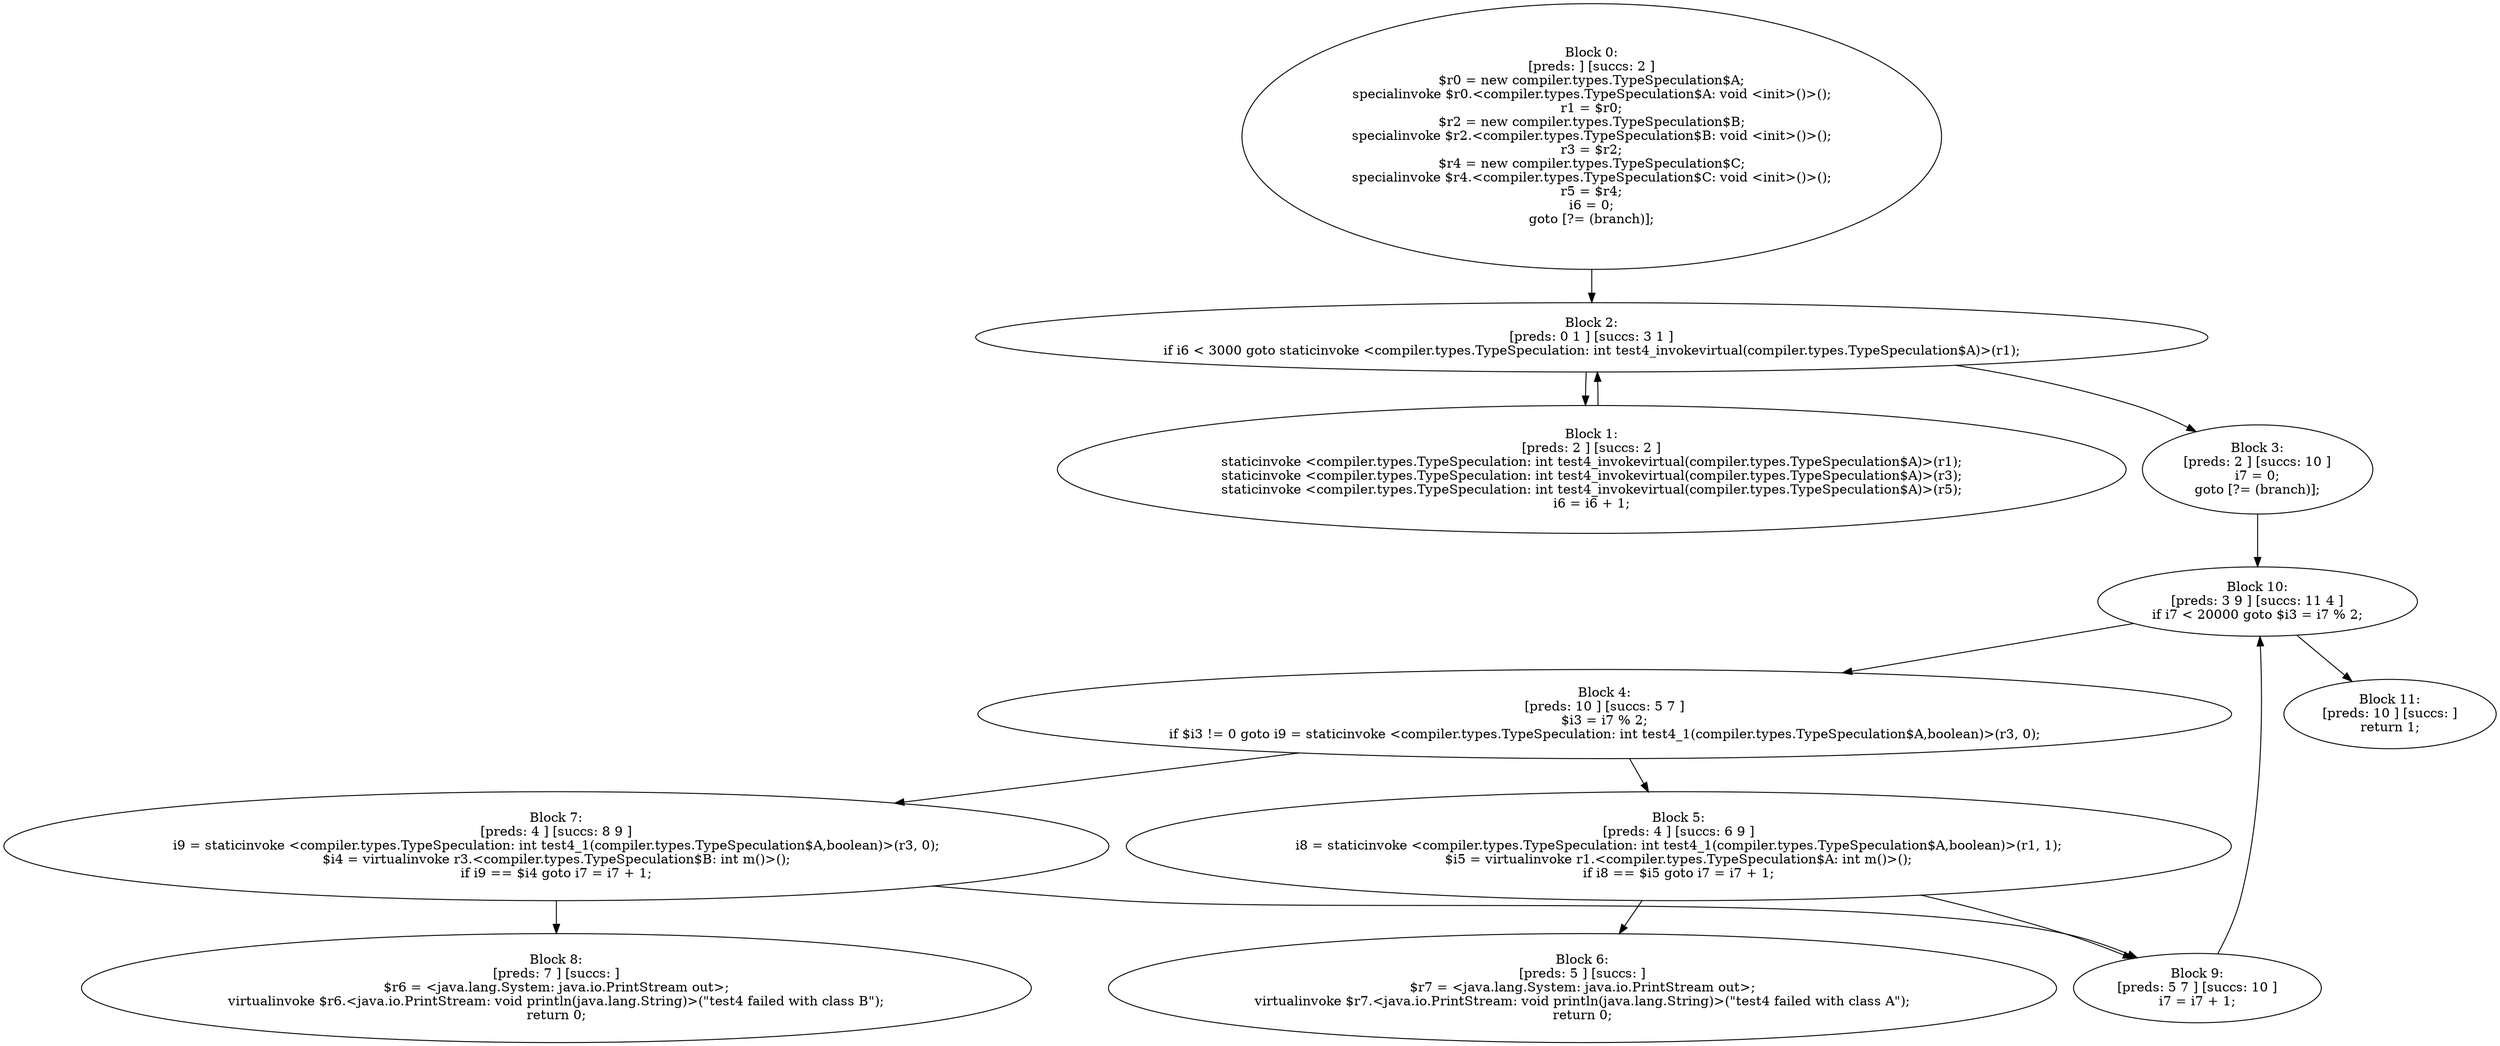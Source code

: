 digraph "unitGraph" {
    "Block 0:
[preds: ] [succs: 2 ]
$r0 = new compiler.types.TypeSpeculation$A;
specialinvoke $r0.<compiler.types.TypeSpeculation$A: void <init>()>();
r1 = $r0;
$r2 = new compiler.types.TypeSpeculation$B;
specialinvoke $r2.<compiler.types.TypeSpeculation$B: void <init>()>();
r3 = $r2;
$r4 = new compiler.types.TypeSpeculation$C;
specialinvoke $r4.<compiler.types.TypeSpeculation$C: void <init>()>();
r5 = $r4;
i6 = 0;
goto [?= (branch)];
"
    "Block 1:
[preds: 2 ] [succs: 2 ]
staticinvoke <compiler.types.TypeSpeculation: int test4_invokevirtual(compiler.types.TypeSpeculation$A)>(r1);
staticinvoke <compiler.types.TypeSpeculation: int test4_invokevirtual(compiler.types.TypeSpeculation$A)>(r3);
staticinvoke <compiler.types.TypeSpeculation: int test4_invokevirtual(compiler.types.TypeSpeculation$A)>(r5);
i6 = i6 + 1;
"
    "Block 2:
[preds: 0 1 ] [succs: 3 1 ]
if i6 < 3000 goto staticinvoke <compiler.types.TypeSpeculation: int test4_invokevirtual(compiler.types.TypeSpeculation$A)>(r1);
"
    "Block 3:
[preds: 2 ] [succs: 10 ]
i7 = 0;
goto [?= (branch)];
"
    "Block 4:
[preds: 10 ] [succs: 5 7 ]
$i3 = i7 % 2;
if $i3 != 0 goto i9 = staticinvoke <compiler.types.TypeSpeculation: int test4_1(compiler.types.TypeSpeculation$A,boolean)>(r3, 0);
"
    "Block 5:
[preds: 4 ] [succs: 6 9 ]
i8 = staticinvoke <compiler.types.TypeSpeculation: int test4_1(compiler.types.TypeSpeculation$A,boolean)>(r1, 1);
$i5 = virtualinvoke r1.<compiler.types.TypeSpeculation$A: int m()>();
if i8 == $i5 goto i7 = i7 + 1;
"
    "Block 6:
[preds: 5 ] [succs: ]
$r7 = <java.lang.System: java.io.PrintStream out>;
virtualinvoke $r7.<java.io.PrintStream: void println(java.lang.String)>(\"test4 failed with class A\");
return 0;
"
    "Block 7:
[preds: 4 ] [succs: 8 9 ]
i9 = staticinvoke <compiler.types.TypeSpeculation: int test4_1(compiler.types.TypeSpeculation$A,boolean)>(r3, 0);
$i4 = virtualinvoke r3.<compiler.types.TypeSpeculation$B: int m()>();
if i9 == $i4 goto i7 = i7 + 1;
"
    "Block 8:
[preds: 7 ] [succs: ]
$r6 = <java.lang.System: java.io.PrintStream out>;
virtualinvoke $r6.<java.io.PrintStream: void println(java.lang.String)>(\"test4 failed with class B\");
return 0;
"
    "Block 9:
[preds: 5 7 ] [succs: 10 ]
i7 = i7 + 1;
"
    "Block 10:
[preds: 3 9 ] [succs: 11 4 ]
if i7 < 20000 goto $i3 = i7 % 2;
"
    "Block 11:
[preds: 10 ] [succs: ]
return 1;
"
    "Block 0:
[preds: ] [succs: 2 ]
$r0 = new compiler.types.TypeSpeculation$A;
specialinvoke $r0.<compiler.types.TypeSpeculation$A: void <init>()>();
r1 = $r0;
$r2 = new compiler.types.TypeSpeculation$B;
specialinvoke $r2.<compiler.types.TypeSpeculation$B: void <init>()>();
r3 = $r2;
$r4 = new compiler.types.TypeSpeculation$C;
specialinvoke $r4.<compiler.types.TypeSpeculation$C: void <init>()>();
r5 = $r4;
i6 = 0;
goto [?= (branch)];
"->"Block 2:
[preds: 0 1 ] [succs: 3 1 ]
if i6 < 3000 goto staticinvoke <compiler.types.TypeSpeculation: int test4_invokevirtual(compiler.types.TypeSpeculation$A)>(r1);
";
    "Block 1:
[preds: 2 ] [succs: 2 ]
staticinvoke <compiler.types.TypeSpeculation: int test4_invokevirtual(compiler.types.TypeSpeculation$A)>(r1);
staticinvoke <compiler.types.TypeSpeculation: int test4_invokevirtual(compiler.types.TypeSpeculation$A)>(r3);
staticinvoke <compiler.types.TypeSpeculation: int test4_invokevirtual(compiler.types.TypeSpeculation$A)>(r5);
i6 = i6 + 1;
"->"Block 2:
[preds: 0 1 ] [succs: 3 1 ]
if i6 < 3000 goto staticinvoke <compiler.types.TypeSpeculation: int test4_invokevirtual(compiler.types.TypeSpeculation$A)>(r1);
";
    "Block 2:
[preds: 0 1 ] [succs: 3 1 ]
if i6 < 3000 goto staticinvoke <compiler.types.TypeSpeculation: int test4_invokevirtual(compiler.types.TypeSpeculation$A)>(r1);
"->"Block 3:
[preds: 2 ] [succs: 10 ]
i7 = 0;
goto [?= (branch)];
";
    "Block 2:
[preds: 0 1 ] [succs: 3 1 ]
if i6 < 3000 goto staticinvoke <compiler.types.TypeSpeculation: int test4_invokevirtual(compiler.types.TypeSpeculation$A)>(r1);
"->"Block 1:
[preds: 2 ] [succs: 2 ]
staticinvoke <compiler.types.TypeSpeculation: int test4_invokevirtual(compiler.types.TypeSpeculation$A)>(r1);
staticinvoke <compiler.types.TypeSpeculation: int test4_invokevirtual(compiler.types.TypeSpeculation$A)>(r3);
staticinvoke <compiler.types.TypeSpeculation: int test4_invokevirtual(compiler.types.TypeSpeculation$A)>(r5);
i6 = i6 + 1;
";
    "Block 3:
[preds: 2 ] [succs: 10 ]
i7 = 0;
goto [?= (branch)];
"->"Block 10:
[preds: 3 9 ] [succs: 11 4 ]
if i7 < 20000 goto $i3 = i7 % 2;
";
    "Block 4:
[preds: 10 ] [succs: 5 7 ]
$i3 = i7 % 2;
if $i3 != 0 goto i9 = staticinvoke <compiler.types.TypeSpeculation: int test4_1(compiler.types.TypeSpeculation$A,boolean)>(r3, 0);
"->"Block 5:
[preds: 4 ] [succs: 6 9 ]
i8 = staticinvoke <compiler.types.TypeSpeculation: int test4_1(compiler.types.TypeSpeculation$A,boolean)>(r1, 1);
$i5 = virtualinvoke r1.<compiler.types.TypeSpeculation$A: int m()>();
if i8 == $i5 goto i7 = i7 + 1;
";
    "Block 4:
[preds: 10 ] [succs: 5 7 ]
$i3 = i7 % 2;
if $i3 != 0 goto i9 = staticinvoke <compiler.types.TypeSpeculation: int test4_1(compiler.types.TypeSpeculation$A,boolean)>(r3, 0);
"->"Block 7:
[preds: 4 ] [succs: 8 9 ]
i9 = staticinvoke <compiler.types.TypeSpeculation: int test4_1(compiler.types.TypeSpeculation$A,boolean)>(r3, 0);
$i4 = virtualinvoke r3.<compiler.types.TypeSpeculation$B: int m()>();
if i9 == $i4 goto i7 = i7 + 1;
";
    "Block 5:
[preds: 4 ] [succs: 6 9 ]
i8 = staticinvoke <compiler.types.TypeSpeculation: int test4_1(compiler.types.TypeSpeculation$A,boolean)>(r1, 1);
$i5 = virtualinvoke r1.<compiler.types.TypeSpeculation$A: int m()>();
if i8 == $i5 goto i7 = i7 + 1;
"->"Block 6:
[preds: 5 ] [succs: ]
$r7 = <java.lang.System: java.io.PrintStream out>;
virtualinvoke $r7.<java.io.PrintStream: void println(java.lang.String)>(\"test4 failed with class A\");
return 0;
";
    "Block 5:
[preds: 4 ] [succs: 6 9 ]
i8 = staticinvoke <compiler.types.TypeSpeculation: int test4_1(compiler.types.TypeSpeculation$A,boolean)>(r1, 1);
$i5 = virtualinvoke r1.<compiler.types.TypeSpeculation$A: int m()>();
if i8 == $i5 goto i7 = i7 + 1;
"->"Block 9:
[preds: 5 7 ] [succs: 10 ]
i7 = i7 + 1;
";
    "Block 7:
[preds: 4 ] [succs: 8 9 ]
i9 = staticinvoke <compiler.types.TypeSpeculation: int test4_1(compiler.types.TypeSpeculation$A,boolean)>(r3, 0);
$i4 = virtualinvoke r3.<compiler.types.TypeSpeculation$B: int m()>();
if i9 == $i4 goto i7 = i7 + 1;
"->"Block 8:
[preds: 7 ] [succs: ]
$r6 = <java.lang.System: java.io.PrintStream out>;
virtualinvoke $r6.<java.io.PrintStream: void println(java.lang.String)>(\"test4 failed with class B\");
return 0;
";
    "Block 7:
[preds: 4 ] [succs: 8 9 ]
i9 = staticinvoke <compiler.types.TypeSpeculation: int test4_1(compiler.types.TypeSpeculation$A,boolean)>(r3, 0);
$i4 = virtualinvoke r3.<compiler.types.TypeSpeculation$B: int m()>();
if i9 == $i4 goto i7 = i7 + 1;
"->"Block 9:
[preds: 5 7 ] [succs: 10 ]
i7 = i7 + 1;
";
    "Block 9:
[preds: 5 7 ] [succs: 10 ]
i7 = i7 + 1;
"->"Block 10:
[preds: 3 9 ] [succs: 11 4 ]
if i7 < 20000 goto $i3 = i7 % 2;
";
    "Block 10:
[preds: 3 9 ] [succs: 11 4 ]
if i7 < 20000 goto $i3 = i7 % 2;
"->"Block 11:
[preds: 10 ] [succs: ]
return 1;
";
    "Block 10:
[preds: 3 9 ] [succs: 11 4 ]
if i7 < 20000 goto $i3 = i7 % 2;
"->"Block 4:
[preds: 10 ] [succs: 5 7 ]
$i3 = i7 % 2;
if $i3 != 0 goto i9 = staticinvoke <compiler.types.TypeSpeculation: int test4_1(compiler.types.TypeSpeculation$A,boolean)>(r3, 0);
";
}
